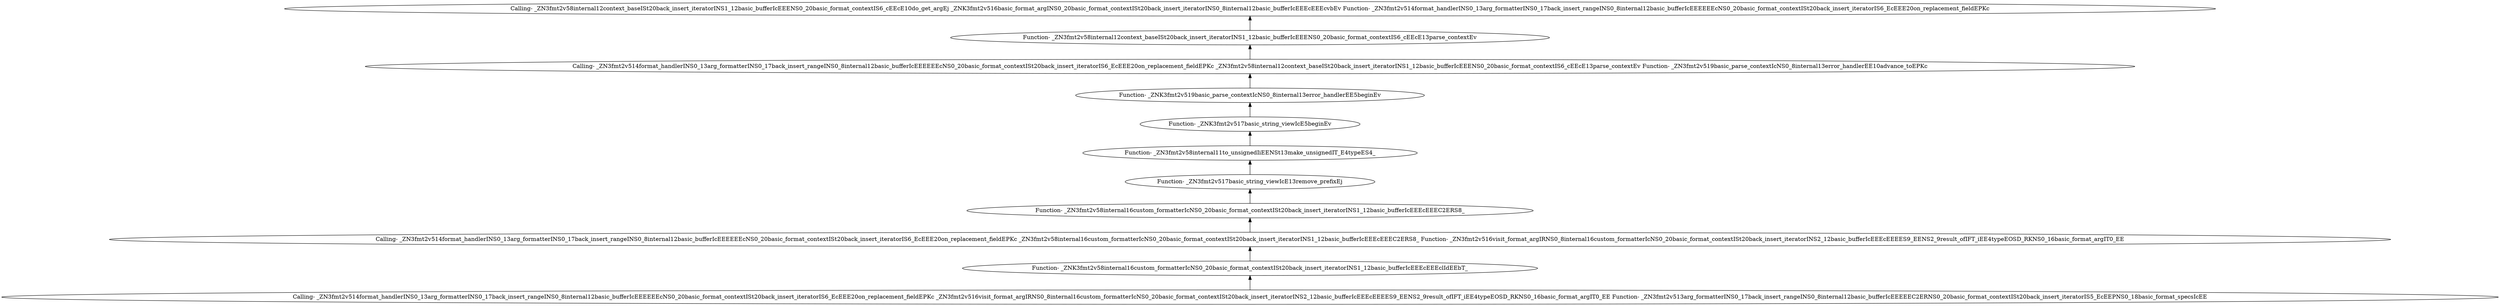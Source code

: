 digraph {
	"Calling- _ZN3fmt2v514format_handlerINS0_13arg_formatterINS0_17back_insert_rangeINS0_8internal12basic_bufferIcEEEEEEcNS0_20basic_format_contextISt20back_insert_iteratorIS6_EcEEE20on_replacement_fieldEPKc _ZN3fmt2v516visit_format_argIRNS0_8internal16custom_formatterIcNS0_20basic_format_contextISt20back_insert_iteratorINS2_12basic_bufferIcEEEcEEEES9_EENS2_9result_ofIFT_iEE4typeEOSD_RKNS0_16basic_format_argIT0_EE Function- _ZN3fmt2v513arg_formatterINS0_17back_insert_rangeINS0_8internal12basic_bufferIcEEEEEC2ERNS0_20basic_format_contextISt20back_insert_iteratorIS5_EcEEPNS0_18basic_format_specsIcEE"
	"Function- _ZNK3fmt2v58internal16custom_formatterIcNS0_20basic_format_contextISt20back_insert_iteratorINS1_12basic_bufferIcEEEcEEEclIdEEbT_"
	"Function- _ZNK3fmt2v58internal16custom_formatterIcNS0_20basic_format_contextISt20back_insert_iteratorINS1_12basic_bufferIcEEEcEEEclIdEEbT_" -> "Calling- _ZN3fmt2v514format_handlerINS0_13arg_formatterINS0_17back_insert_rangeINS0_8internal12basic_bufferIcEEEEEEcNS0_20basic_format_contextISt20back_insert_iteratorIS6_EcEEE20on_replacement_fieldEPKc _ZN3fmt2v516visit_format_argIRNS0_8internal16custom_formatterIcNS0_20basic_format_contextISt20back_insert_iteratorINS2_12basic_bufferIcEEEcEEEES9_EENS2_9result_ofIFT_iEE4typeEOSD_RKNS0_16basic_format_argIT0_EE Function- _ZN3fmt2v513arg_formatterINS0_17back_insert_rangeINS0_8internal12basic_bufferIcEEEEEC2ERNS0_20basic_format_contextISt20back_insert_iteratorIS5_EcEEPNS0_18basic_format_specsIcEE" [dir=back]
	"Calling- _ZN3fmt2v514format_handlerINS0_13arg_formatterINS0_17back_insert_rangeINS0_8internal12basic_bufferIcEEEEEEcNS0_20basic_format_contextISt20back_insert_iteratorIS6_EcEEE20on_replacement_fieldEPKc _ZN3fmt2v58internal16custom_formatterIcNS0_20basic_format_contextISt20back_insert_iteratorINS1_12basic_bufferIcEEEcEEEC2ERS8_ Function- _ZN3fmt2v516visit_format_argIRNS0_8internal16custom_formatterIcNS0_20basic_format_contextISt20back_insert_iteratorINS2_12basic_bufferIcEEEcEEEES9_EENS2_9result_ofIFT_iEE4typeEOSD_RKNS0_16basic_format_argIT0_EE"
	"Calling- _ZN3fmt2v514format_handlerINS0_13arg_formatterINS0_17back_insert_rangeINS0_8internal12basic_bufferIcEEEEEEcNS0_20basic_format_contextISt20back_insert_iteratorIS6_EcEEE20on_replacement_fieldEPKc _ZN3fmt2v58internal16custom_formatterIcNS0_20basic_format_contextISt20back_insert_iteratorINS1_12basic_bufferIcEEEcEEEC2ERS8_ Function- _ZN3fmt2v516visit_format_argIRNS0_8internal16custom_formatterIcNS0_20basic_format_contextISt20back_insert_iteratorINS2_12basic_bufferIcEEEcEEEES9_EENS2_9result_ofIFT_iEE4typeEOSD_RKNS0_16basic_format_argIT0_EE" -> "Function- _ZNK3fmt2v58internal16custom_formatterIcNS0_20basic_format_contextISt20back_insert_iteratorINS1_12basic_bufferIcEEEcEEEclIdEEbT_" [dir=back]
	"Function- _ZN3fmt2v58internal16custom_formatterIcNS0_20basic_format_contextISt20back_insert_iteratorINS1_12basic_bufferIcEEEcEEEC2ERS8_"
	"Function- _ZN3fmt2v58internal16custom_formatterIcNS0_20basic_format_contextISt20back_insert_iteratorINS1_12basic_bufferIcEEEcEEEC2ERS8_" -> "Calling- _ZN3fmt2v514format_handlerINS0_13arg_formatterINS0_17back_insert_rangeINS0_8internal12basic_bufferIcEEEEEEcNS0_20basic_format_contextISt20back_insert_iteratorIS6_EcEEE20on_replacement_fieldEPKc _ZN3fmt2v58internal16custom_formatterIcNS0_20basic_format_contextISt20back_insert_iteratorINS1_12basic_bufferIcEEEcEEEC2ERS8_ Function- _ZN3fmt2v516visit_format_argIRNS0_8internal16custom_formatterIcNS0_20basic_format_contextISt20back_insert_iteratorINS2_12basic_bufferIcEEEcEEEES9_EENS2_9result_ofIFT_iEE4typeEOSD_RKNS0_16basic_format_argIT0_EE" [dir=back]
	"Function- _ZN3fmt2v517basic_string_viewIcE13remove_prefixEj"
	"Function- _ZN3fmt2v517basic_string_viewIcE13remove_prefixEj" -> "Function- _ZN3fmt2v58internal16custom_formatterIcNS0_20basic_format_contextISt20back_insert_iteratorINS1_12basic_bufferIcEEEcEEEC2ERS8_" [dir=back]
	"Function- _ZN3fmt2v58internal11to_unsignedIiEENSt13make_unsignedIT_E4typeES4_"
	"Function- _ZN3fmt2v58internal11to_unsignedIiEENSt13make_unsignedIT_E4typeES4_" -> "Function- _ZN3fmt2v517basic_string_viewIcE13remove_prefixEj" [dir=back]
	"Function- _ZNK3fmt2v517basic_string_viewIcE5beginEv"
	"Function- _ZNK3fmt2v517basic_string_viewIcE5beginEv" -> "Function- _ZN3fmt2v58internal11to_unsignedIiEENSt13make_unsignedIT_E4typeES4_" [dir=back]
	"Function- _ZNK3fmt2v519basic_parse_contextIcNS0_8internal13error_handlerEE5beginEv"
	"Function- _ZNK3fmt2v519basic_parse_contextIcNS0_8internal13error_handlerEE5beginEv" -> "Function- _ZNK3fmt2v517basic_string_viewIcE5beginEv" [dir=back]
	"Calling- _ZN3fmt2v514format_handlerINS0_13arg_formatterINS0_17back_insert_rangeINS0_8internal12basic_bufferIcEEEEEEcNS0_20basic_format_contextISt20back_insert_iteratorIS6_EcEEE20on_replacement_fieldEPKc _ZN3fmt2v58internal12context_baseISt20back_insert_iteratorINS1_12basic_bufferIcEEENS0_20basic_format_contextIS6_cEEcE13parse_contextEv Function- _ZN3fmt2v519basic_parse_contextIcNS0_8internal13error_handlerEE10advance_toEPKc"
	"Calling- _ZN3fmt2v514format_handlerINS0_13arg_formatterINS0_17back_insert_rangeINS0_8internal12basic_bufferIcEEEEEEcNS0_20basic_format_contextISt20back_insert_iteratorIS6_EcEEE20on_replacement_fieldEPKc _ZN3fmt2v58internal12context_baseISt20back_insert_iteratorINS1_12basic_bufferIcEEENS0_20basic_format_contextIS6_cEEcE13parse_contextEv Function- _ZN3fmt2v519basic_parse_contextIcNS0_8internal13error_handlerEE10advance_toEPKc" -> "Function- _ZNK3fmt2v519basic_parse_contextIcNS0_8internal13error_handlerEE5beginEv" [dir=back]
	"Function- _ZN3fmt2v58internal12context_baseISt20back_insert_iteratorINS1_12basic_bufferIcEEENS0_20basic_format_contextIS6_cEEcE13parse_contextEv"
	"Function- _ZN3fmt2v58internal12context_baseISt20back_insert_iteratorINS1_12basic_bufferIcEEENS0_20basic_format_contextIS6_cEEcE13parse_contextEv" -> "Calling- _ZN3fmt2v514format_handlerINS0_13arg_formatterINS0_17back_insert_rangeINS0_8internal12basic_bufferIcEEEEEEcNS0_20basic_format_contextISt20back_insert_iteratorIS6_EcEEE20on_replacement_fieldEPKc _ZN3fmt2v58internal12context_baseISt20back_insert_iteratorINS1_12basic_bufferIcEEENS0_20basic_format_contextIS6_cEEcE13parse_contextEv Function- _ZN3fmt2v519basic_parse_contextIcNS0_8internal13error_handlerEE10advance_toEPKc" [dir=back]
	"Calling- _ZN3fmt2v58internal12context_baseISt20back_insert_iteratorINS1_12basic_bufferIcEEENS0_20basic_format_contextIS6_cEEcE10do_get_argEj _ZNK3fmt2v516basic_format_argINS0_20basic_format_contextISt20back_insert_iteratorINS0_8internal12basic_bufferIcEEEcEEEcvbEv Function- _ZN3fmt2v514format_handlerINS0_13arg_formatterINS0_17back_insert_rangeINS0_8internal12basic_bufferIcEEEEEEcNS0_20basic_format_contextISt20back_insert_iteratorIS6_EcEEE20on_replacement_fieldEPKc"
	"Calling- _ZN3fmt2v58internal12context_baseISt20back_insert_iteratorINS1_12basic_bufferIcEEENS0_20basic_format_contextIS6_cEEcE10do_get_argEj _ZNK3fmt2v516basic_format_argINS0_20basic_format_contextISt20back_insert_iteratorINS0_8internal12basic_bufferIcEEEcEEEcvbEv Function- _ZN3fmt2v514format_handlerINS0_13arg_formatterINS0_17back_insert_rangeINS0_8internal12basic_bufferIcEEEEEEcNS0_20basic_format_contextISt20back_insert_iteratorIS6_EcEEE20on_replacement_fieldEPKc" -> "Function- _ZN3fmt2v58internal12context_baseISt20back_insert_iteratorINS1_12basic_bufferIcEEENS0_20basic_format_contextIS6_cEEcE13parse_contextEv" [dir=back]
}

